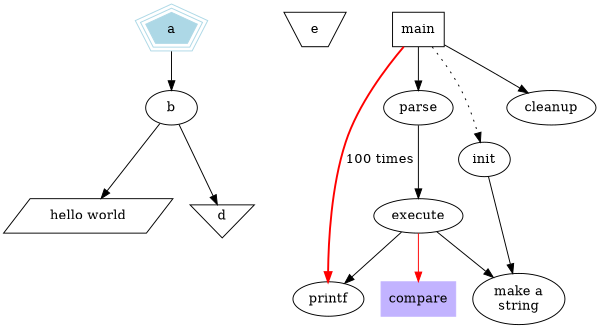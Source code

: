 //[shape=box] [shape=plaintext] [shape=polygon,sides=5]
//[color=red] [color=lightblue]
//[label="NNP"] 
//[peripheries=3]
//[color=lightblue]
//[style=filled]
//a -> b [label="root"]
//a -> b [color=blue]

digraph G {
 a -> b -> c;
 b -> d;
 a [shape=polygon,sides=5,peripheries=3,color=lightblue,style=filled];
 c [shape=polygon,sides=4,skew=.4,label="hello world"]
 d [shape=invtriangle];
 e [shape=polygon,sides=4,distortion=.7];
 size ="4,4";
 main [shape=box]; /* this is a comment */
 main -> parse [weight=8];
 parse -> execute;
 main -> init [style=dotted];
 main -> cleanup;
 execute -> { make_string; printf}
 init -> make_string;
 edge [color=red]; // so is this
 main -> printf [style=bold,label="100 times"];
 make_string [label="make a\nstring"];
 node [shape=box,style=filled,color=".7 .3 1.0"];
 execute -> compare;
 }
